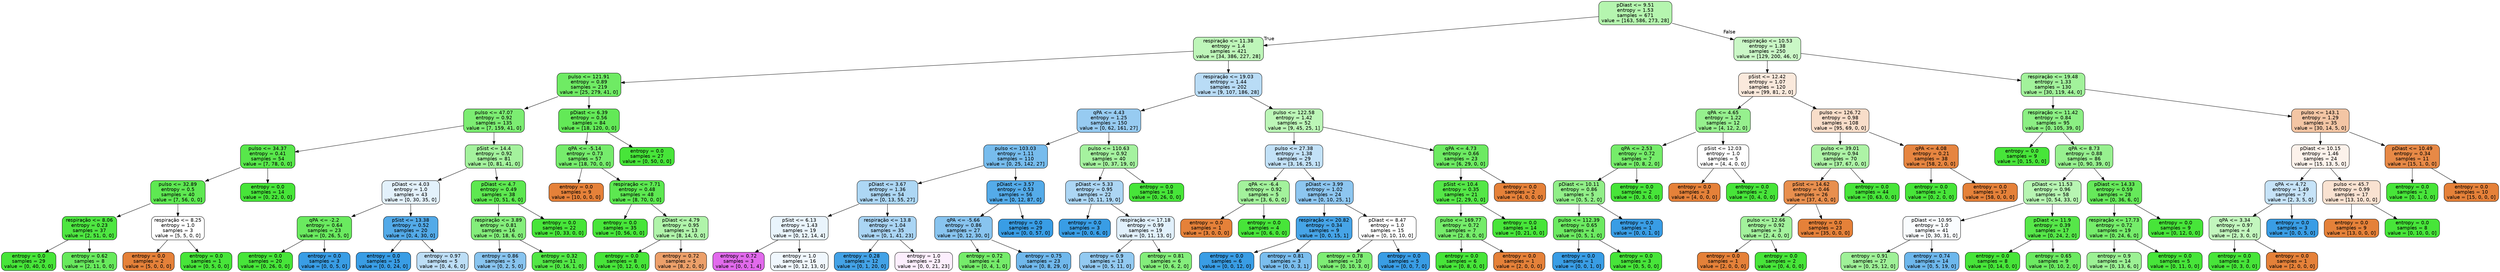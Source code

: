 digraph Tree {
node [shape=box, style="filled, rounded", color="black", fontname="helvetica"] ;
edge [fontname="helvetica"] ;
0 [label="pDiast <= 9.51\nentropy = 1.53\nsamples = 671\nvalue = [163, 586, 273, 28]", fillcolor="#b5f5af"] ;
1 [label="respiração <= 11.38\nentropy = 1.4\nsamples = 421\nvalue = [34, 386, 227, 28]", fillcolor="#bef6b9"] ;
0 -> 1 [labeldistance=2.5, labelangle=45, headlabel="True"] ;
2 [label="pulso <= 121.91\nentropy = 0.89\nsamples = 219\nvalue = [25, 279, 41, 0]", fillcolor="#6feb64"] ;
1 -> 2 ;
3 [label="pulso <= 47.07\nentropy = 0.92\nsamples = 135\nvalue = [7, 159, 41, 0]", fillcolor="#7ced72"] ;
2 -> 3 ;
4 [label="pulso <= 34.37\nentropy = 0.41\nsamples = 54\nvalue = [7, 78, 0, 0]", fillcolor="#58e74b"] ;
3 -> 4 ;
5 [label="pulso <= 32.89\nentropy = 0.5\nsamples = 40\nvalue = [7, 56, 0, 0]", fillcolor="#5ee852"] ;
4 -> 5 ;
6 [label="respiração <= 8.06\nentropy = 0.23\nsamples = 37\nvalue = [2, 51, 0, 0]", fillcolor="#4ee641"] ;
5 -> 6 ;
7 [label="entropy = 0.0\nsamples = 29\nvalue = [0, 40, 0, 0]", fillcolor="#47e539"] ;
6 -> 7 ;
8 [label="entropy = 0.62\nsamples = 8\nvalue = [2, 11, 0, 0]", fillcolor="#68ea5d"] ;
6 -> 8 ;
9 [label="respiração <= 8.25\nentropy = 1.0\nsamples = 3\nvalue = [5, 5, 0, 0]", fillcolor="#ffffff"] ;
5 -> 9 ;
10 [label="entropy = 0.0\nsamples = 2\nvalue = [5, 0, 0, 0]", fillcolor="#e58139"] ;
9 -> 10 ;
11 [label="entropy = 0.0\nsamples = 1\nvalue = [0, 5, 0, 0]", fillcolor="#47e539"] ;
9 -> 11 ;
12 [label="entropy = 0.0\nsamples = 14\nvalue = [0, 22, 0, 0]", fillcolor="#47e539"] ;
4 -> 12 ;
13 [label="pSist <= 14.4\nentropy = 0.92\nsamples = 81\nvalue = [0, 81, 41, 0]", fillcolor="#a4f29d"] ;
3 -> 13 ;
14 [label="pDiast <= 4.03\nentropy = 1.0\nsamples = 43\nvalue = [0, 30, 35, 0]", fillcolor="#e3f1fb"] ;
13 -> 14 ;
15 [label="qPA <= -2.2\nentropy = 0.64\nsamples = 23\nvalue = [0, 26, 5, 0]", fillcolor="#6aea5f"] ;
14 -> 15 ;
16 [label="entropy = 0.0\nsamples = 20\nvalue = [0, 26, 0, 0]", fillcolor="#47e539"] ;
15 -> 16 ;
17 [label="entropy = 0.0\nsamples = 3\nvalue = [0, 0, 5, 0]", fillcolor="#399de5"] ;
15 -> 17 ;
18 [label="pSist <= 13.38\nentropy = 0.52\nsamples = 20\nvalue = [0, 4, 30, 0]", fillcolor="#53aae8"] ;
14 -> 18 ;
19 [label="entropy = 0.0\nsamples = 15\nvalue = [0, 0, 24, 0]", fillcolor="#399de5"] ;
18 -> 19 ;
20 [label="entropy = 0.97\nsamples = 5\nvalue = [0, 4, 6, 0]", fillcolor="#bddef6"] ;
18 -> 20 ;
21 [label="pDiast <= 4.7\nentropy = 0.49\nsamples = 38\nvalue = [0, 51, 6, 0]", fillcolor="#5de850"] ;
13 -> 21 ;
22 [label="respiração <= 3.89\nentropy = 0.81\nsamples = 16\nvalue = [0, 18, 6, 0]", fillcolor="#84ee7b"] ;
21 -> 22 ;
23 [label="entropy = 0.86\nsamples = 5\nvalue = [0, 2, 5, 0]", fillcolor="#88c4ef"] ;
22 -> 23 ;
24 [label="entropy = 0.32\nsamples = 11\nvalue = [0, 16, 1, 0]", fillcolor="#52e745"] ;
22 -> 24 ;
25 [label="entropy = 0.0\nsamples = 22\nvalue = [0, 33, 0, 0]", fillcolor="#47e539"] ;
21 -> 25 ;
26 [label="pDiast <= 6.39\nentropy = 0.56\nsamples = 84\nvalue = [18, 120, 0, 0]", fillcolor="#63e957"] ;
2 -> 26 ;
27 [label="qPA <= -5.14\nentropy = 0.73\nsamples = 57\nvalue = [18, 70, 0, 0]", fillcolor="#76ec6c"] ;
26 -> 27 ;
28 [label="entropy = 0.0\nsamples = 9\nvalue = [10, 0, 0, 0]", fillcolor="#e58139"] ;
27 -> 28 ;
29 [label="respiração <= 7.71\nentropy = 0.48\nsamples = 48\nvalue = [8, 70, 0, 0]", fillcolor="#5ce850"] ;
27 -> 29 ;
30 [label="entropy = 0.0\nsamples = 35\nvalue = [0, 56, 0, 0]", fillcolor="#47e539"] ;
29 -> 30 ;
31 [label="pDiast <= 4.79\nentropy = 0.95\nsamples = 13\nvalue = [8, 14, 0, 0]", fillcolor="#b0f4aa"] ;
29 -> 31 ;
32 [label="entropy = 0.0\nsamples = 8\nvalue = [0, 12, 0, 0]", fillcolor="#47e539"] ;
31 -> 32 ;
33 [label="entropy = 0.72\nsamples = 5\nvalue = [8, 2, 0, 0]", fillcolor="#eca06a"] ;
31 -> 33 ;
34 [label="entropy = 0.0\nsamples = 27\nvalue = [0, 50, 0, 0]", fillcolor="#47e539"] ;
26 -> 34 ;
35 [label="respiração <= 19.03\nentropy = 1.44\nsamples = 202\nvalue = [9, 107, 186, 28]", fillcolor="#b9dcf6"] ;
1 -> 35 ;
36 [label="qPA <= 4.43\nentropy = 1.25\nsamples = 150\nvalue = [0, 62, 161, 27]", fillcolor="#97cbf1"] ;
35 -> 36 ;
37 [label="pulso <= 103.03\nentropy = 1.11\nsamples = 110\nvalue = [0, 25, 142, 27]", fillcolor="#77bced"] ;
36 -> 37 ;
38 [label="pDiast <= 3.67\nentropy = 1.36\nsamples = 54\nvalue = [0, 13, 55, 27]", fillcolor="#add7f4"] ;
37 -> 38 ;
39 [label="pSist <= 6.13\nentropy = 1.43\nsamples = 19\nvalue = [0, 12, 14, 4]", fillcolor="#e9f4fc"] ;
38 -> 39 ;
40 [label="entropy = 0.72\nsamples = 3\nvalue = [0, 0, 1, 4]", fillcolor="#e16aec"] ;
39 -> 40 ;
41 [label="entropy = 1.0\nsamples = 16\nvalue = [0, 12, 13, 0]", fillcolor="#f0f7fd"] ;
39 -> 41 ;
42 [label="respiração <= 13.8\nentropy = 1.04\nsamples = 35\nvalue = [0, 1, 41, 23]", fillcolor="#aad5f4"] ;
38 -> 42 ;
43 [label="entropy = 0.28\nsamples = 12\nvalue = [0, 1, 20, 0]", fillcolor="#43a2e6"] ;
42 -> 43 ;
44 [label="entropy = 1.0\nsamples = 23\nvalue = [0, 0, 21, 23]", fillcolor="#fceefd"] ;
42 -> 44 ;
45 [label="pDiast <= 3.57\nentropy = 0.53\nsamples = 56\nvalue = [0, 12, 87, 0]", fillcolor="#54abe9"] ;
37 -> 45 ;
46 [label="qPA <= -5.66\nentropy = 0.86\nsamples = 27\nvalue = [0, 12, 30, 0]", fillcolor="#88c4ef"] ;
45 -> 46 ;
47 [label="entropy = 0.72\nsamples = 4\nvalue = [0, 4, 1, 0]", fillcolor="#75ec6a"] ;
46 -> 47 ;
48 [label="entropy = 0.75\nsamples = 23\nvalue = [0, 8, 29, 0]", fillcolor="#70b8ec"] ;
46 -> 48 ;
49 [label="entropy = 0.0\nsamples = 29\nvalue = [0, 0, 57, 0]", fillcolor="#399de5"] ;
45 -> 49 ;
50 [label="pulso <= 110.63\nentropy = 0.92\nsamples = 40\nvalue = [0, 37, 19, 0]", fillcolor="#a5f29f"] ;
36 -> 50 ;
51 [label="pDiast <= 5.33\nentropy = 0.95\nsamples = 22\nvalue = [0, 11, 19, 0]", fillcolor="#acd6f4"] ;
50 -> 51 ;
52 [label="entropy = 0.0\nsamples = 3\nvalue = [0, 0, 6, 0]", fillcolor="#399de5"] ;
51 -> 52 ;
53 [label="respiração <= 17.18\nentropy = 0.99\nsamples = 19\nvalue = [0, 11, 13, 0]", fillcolor="#e1f0fb"] ;
51 -> 53 ;
54 [label="entropy = 0.9\nsamples = 13\nvalue = [0, 5, 11, 0]", fillcolor="#93caf1"] ;
53 -> 54 ;
55 [label="entropy = 0.81\nsamples = 6\nvalue = [0, 6, 2, 0]", fillcolor="#84ee7b"] ;
53 -> 55 ;
56 [label="entropy = 0.0\nsamples = 18\nvalue = [0, 26, 0, 0]", fillcolor="#47e539"] ;
50 -> 56 ;
57 [label="pulso <= 122.58\nentropy = 1.42\nsamples = 52\nvalue = [9, 45, 25, 1]", fillcolor="#bcf6b7"] ;
35 -> 57 ;
58 [label="pulso <= 27.38\nentropy = 1.38\nsamples = 29\nvalue = [3, 16, 25, 1]", fillcolor="#c2e1f7"] ;
57 -> 58 ;
59 [label="qPA <= -6.4\nentropy = 0.92\nsamples = 5\nvalue = [3, 6, 0, 0]", fillcolor="#a3f29c"] ;
58 -> 59 ;
60 [label="entropy = 0.0\nsamples = 1\nvalue = [3, 0, 0, 0]", fillcolor="#e58139"] ;
59 -> 60 ;
61 [label="entropy = 0.0\nsamples = 4\nvalue = [0, 6, 0, 0]", fillcolor="#47e539"] ;
59 -> 61 ;
62 [label="pDiast <= 3.99\nentropy = 1.02\nsamples = 24\nvalue = [0, 10, 25, 1]", fillcolor="#8dc6f0"] ;
58 -> 62 ;
63 [label="respiração <= 20.82\nentropy = 0.34\nsamples = 9\nvalue = [0, 0, 15, 1]", fillcolor="#46a4e7"] ;
62 -> 63 ;
64 [label="entropy = 0.0\nsamples = 6\nvalue = [0, 0, 12, 0]", fillcolor="#399de5"] ;
63 -> 64 ;
65 [label="entropy = 0.81\nsamples = 3\nvalue = [0, 0, 3, 1]", fillcolor="#7bbeee"] ;
63 -> 65 ;
66 [label="pDiast <= 8.47\nentropy = 1.0\nsamples = 15\nvalue = [0, 10, 10, 0]", fillcolor="#ffffff"] ;
62 -> 66 ;
67 [label="entropy = 0.78\nsamples = 10\nvalue = [0, 10, 3, 0]", fillcolor="#7eed74"] ;
66 -> 67 ;
68 [label="entropy = 0.0\nsamples = 5\nvalue = [0, 0, 7, 0]", fillcolor="#399de5"] ;
66 -> 68 ;
69 [label="qPA <= 4.73\nentropy = 0.66\nsamples = 23\nvalue = [6, 29, 0, 0]", fillcolor="#6dea62"] ;
57 -> 69 ;
70 [label="pSist <= 10.4\nentropy = 0.35\nsamples = 21\nvalue = [2, 29, 0, 0]", fillcolor="#54e747"] ;
69 -> 70 ;
71 [label="pulso <= 169.77\nentropy = 0.72\nsamples = 7\nvalue = [2, 8, 0, 0]", fillcolor="#75ec6a"] ;
70 -> 71 ;
72 [label="entropy = 0.0\nsamples = 6\nvalue = [0, 8, 0, 0]", fillcolor="#47e539"] ;
71 -> 72 ;
73 [label="entropy = 0.0\nsamples = 1\nvalue = [2, 0, 0, 0]", fillcolor="#e58139"] ;
71 -> 73 ;
74 [label="entropy = 0.0\nsamples = 14\nvalue = [0, 21, 0, 0]", fillcolor="#47e539"] ;
70 -> 74 ;
75 [label="entropy = 0.0\nsamples = 2\nvalue = [4, 0, 0, 0]", fillcolor="#e58139"] ;
69 -> 75 ;
76 [label="respiração <= 10.53\nentropy = 1.38\nsamples = 250\nvalue = [129, 200, 46, 0]", fillcolor="#caf7c6"] ;
0 -> 76 [labeldistance=2.5, labelangle=-45, headlabel="False"] ;
77 [label="pSist <= 12.42\nentropy = 1.07\nsamples = 120\nvalue = [99, 81, 2, 0]", fillcolor="#fae9dc"] ;
76 -> 77 ;
78 [label="qPA <= 4.65\nentropy = 1.22\nsamples = 12\nvalue = [4, 12, 2, 0]", fillcolor="#96f08e"] ;
77 -> 78 ;
79 [label="qPA <= 2.53\nentropy = 0.72\nsamples = 7\nvalue = [0, 8, 2, 0]", fillcolor="#75ec6a"] ;
78 -> 79 ;
80 [label="pDiast <= 10.11\nentropy = 0.86\nsamples = 5\nvalue = [0, 5, 2, 0]", fillcolor="#91ef88"] ;
79 -> 80 ;
81 [label="pulso <= 112.39\nentropy = 0.65\nsamples = 4\nvalue = [0, 5, 1, 0]", fillcolor="#6cea61"] ;
80 -> 81 ;
82 [label="entropy = 0.0\nsamples = 1\nvalue = [0, 0, 1, 0]", fillcolor="#399de5"] ;
81 -> 82 ;
83 [label="entropy = 0.0\nsamples = 3\nvalue = [0, 5, 0, 0]", fillcolor="#47e539"] ;
81 -> 83 ;
84 [label="entropy = 0.0\nsamples = 1\nvalue = [0, 0, 1, 0]", fillcolor="#399de5"] ;
80 -> 84 ;
85 [label="entropy = 0.0\nsamples = 2\nvalue = [0, 3, 0, 0]", fillcolor="#47e539"] ;
79 -> 85 ;
86 [label="pSist <= 12.03\nentropy = 1.0\nsamples = 5\nvalue = [4, 4, 0, 0]", fillcolor="#ffffff"] ;
78 -> 86 ;
87 [label="entropy = 0.0\nsamples = 3\nvalue = [4, 0, 0, 0]", fillcolor="#e58139"] ;
86 -> 87 ;
88 [label="entropy = 0.0\nsamples = 2\nvalue = [0, 4, 0, 0]", fillcolor="#47e539"] ;
86 -> 88 ;
89 [label="pulso <= 126.72\nentropy = 0.98\nsamples = 108\nvalue = [95, 69, 0, 0]", fillcolor="#f8ddc9"] ;
77 -> 89 ;
90 [label="pulso <= 39.01\nentropy = 0.94\nsamples = 70\nvalue = [37, 67, 0, 0]", fillcolor="#adf3a6"] ;
89 -> 90 ;
91 [label="pSist <= 14.62\nentropy = 0.46\nsamples = 26\nvalue = [37, 4, 0, 0]", fillcolor="#e88f4e"] ;
90 -> 91 ;
92 [label="pulso <= 12.66\nentropy = 0.92\nsamples = 3\nvalue = [2, 4, 0, 0]", fillcolor="#a3f29c"] ;
91 -> 92 ;
93 [label="entropy = 0.0\nsamples = 1\nvalue = [2, 0, 0, 0]", fillcolor="#e58139"] ;
92 -> 93 ;
94 [label="entropy = 0.0\nsamples = 2\nvalue = [0, 4, 0, 0]", fillcolor="#47e539"] ;
92 -> 94 ;
95 [label="entropy = 0.0\nsamples = 23\nvalue = [35, 0, 0, 0]", fillcolor="#e58139"] ;
91 -> 95 ;
96 [label="entropy = 0.0\nsamples = 44\nvalue = [0, 63, 0, 0]", fillcolor="#47e539"] ;
90 -> 96 ;
97 [label="qPA <= 4.08\nentropy = 0.21\nsamples = 38\nvalue = [58, 2, 0, 0]", fillcolor="#e68540"] ;
89 -> 97 ;
98 [label="entropy = 0.0\nsamples = 1\nvalue = [0, 2, 0, 0]", fillcolor="#47e539"] ;
97 -> 98 ;
99 [label="entropy = 0.0\nsamples = 37\nvalue = [58, 0, 0, 0]", fillcolor="#e58139"] ;
97 -> 99 ;
100 [label="respiração <= 19.48\nentropy = 1.33\nsamples = 130\nvalue = [30, 119, 44, 0]", fillcolor="#a2f29b"] ;
76 -> 100 ;
101 [label="respiração <= 11.42\nentropy = 0.84\nsamples = 95\nvalue = [0, 105, 39, 0]", fillcolor="#8bef83"] ;
100 -> 101 ;
102 [label="entropy = 0.0\nsamples = 9\nvalue = [0, 15, 0, 0]", fillcolor="#47e539"] ;
101 -> 102 ;
103 [label="qPA <= 8.73\nentropy = 0.88\nsamples = 86\nvalue = [0, 90, 39, 0]", fillcolor="#97f08f"] ;
101 -> 103 ;
104 [label="pDiast <= 11.53\nentropy = 0.96\nsamples = 58\nvalue = [0, 54, 33, 0]", fillcolor="#b7f5b2"] ;
103 -> 104 ;
105 [label="pDiast <= 10.95\nentropy = 1.0\nsamples = 41\nvalue = [0, 30, 31, 0]", fillcolor="#f9fcfe"] ;
104 -> 105 ;
106 [label="entropy = 0.91\nsamples = 27\nvalue = [0, 25, 12, 0]", fillcolor="#9ff198"] ;
105 -> 106 ;
107 [label="entropy = 0.74\nsamples = 14\nvalue = [0, 5, 19, 0]", fillcolor="#6db7ec"] ;
105 -> 107 ;
108 [label="pDiast <= 11.9\nentropy = 0.39\nsamples = 17\nvalue = [0, 24, 2, 0]", fillcolor="#56e749"] ;
104 -> 108 ;
109 [label="entropy = 0.0\nsamples = 8\nvalue = [0, 14, 0, 0]", fillcolor="#47e539"] ;
108 -> 109 ;
110 [label="entropy = 0.65\nsamples = 9\nvalue = [0, 10, 2, 0]", fillcolor="#6cea61"] ;
108 -> 110 ;
111 [label="pDiast <= 14.33\nentropy = 0.59\nsamples = 28\nvalue = [0, 36, 6, 0]", fillcolor="#66e95a"] ;
103 -> 111 ;
112 [label="respiração <= 17.73\nentropy = 0.72\nsamples = 19\nvalue = [0, 24, 6, 0]", fillcolor="#75ec6a"] ;
111 -> 112 ;
113 [label="entropy = 0.9\nsamples = 14\nvalue = [0, 13, 6, 0]", fillcolor="#9cf194"] ;
112 -> 113 ;
114 [label="entropy = 0.0\nsamples = 5\nvalue = [0, 11, 0, 0]", fillcolor="#47e539"] ;
112 -> 114 ;
115 [label="entropy = 0.0\nsamples = 9\nvalue = [0, 12, 0, 0]", fillcolor="#47e539"] ;
111 -> 115 ;
116 [label="pulso <= 143.1\nentropy = 1.29\nsamples = 35\nvalue = [30, 14, 5, 0]", fillcolor="#f3c5a4"] ;
100 -> 116 ;
117 [label="pDiast <= 10.15\nentropy = 1.46\nsamples = 24\nvalue = [15, 13, 5, 0]", fillcolor="#fcf2eb"] ;
116 -> 117 ;
118 [label="qPA <= 4.72\nentropy = 1.49\nsamples = 7\nvalue = [2, 3, 5, 0]", fillcolor="#c6e3f8"] ;
117 -> 118 ;
119 [label="qPA <= 3.34\nentropy = 0.97\nsamples = 4\nvalue = [2, 3, 0, 0]", fillcolor="#c2f6bd"] ;
118 -> 119 ;
120 [label="entropy = 0.0\nsamples = 3\nvalue = [0, 3, 0, 0]", fillcolor="#47e539"] ;
119 -> 120 ;
121 [label="entropy = 0.0\nsamples = 1\nvalue = [2, 0, 0, 0]", fillcolor="#e58139"] ;
119 -> 121 ;
122 [label="entropy = 0.0\nsamples = 3\nvalue = [0, 0, 5, 0]", fillcolor="#399de5"] ;
118 -> 122 ;
123 [label="pulso <= 45.7\nentropy = 0.99\nsamples = 17\nvalue = [13, 10, 0, 0]", fillcolor="#f9e2d1"] ;
117 -> 123 ;
124 [label="entropy = 0.0\nsamples = 9\nvalue = [13, 0, 0, 0]", fillcolor="#e58139"] ;
123 -> 124 ;
125 [label="entropy = 0.0\nsamples = 8\nvalue = [0, 10, 0, 0]", fillcolor="#47e539"] ;
123 -> 125 ;
126 [label="pDiast <= 10.49\nentropy = 0.34\nsamples = 11\nvalue = [15, 1, 0, 0]", fillcolor="#e78946"] ;
116 -> 126 ;
127 [label="entropy = 0.0\nsamples = 1\nvalue = [0, 1, 0, 0]", fillcolor="#47e539"] ;
126 -> 127 ;
128 [label="entropy = 0.0\nsamples = 10\nvalue = [15, 0, 0, 0]", fillcolor="#e58139"] ;
126 -> 128 ;
}